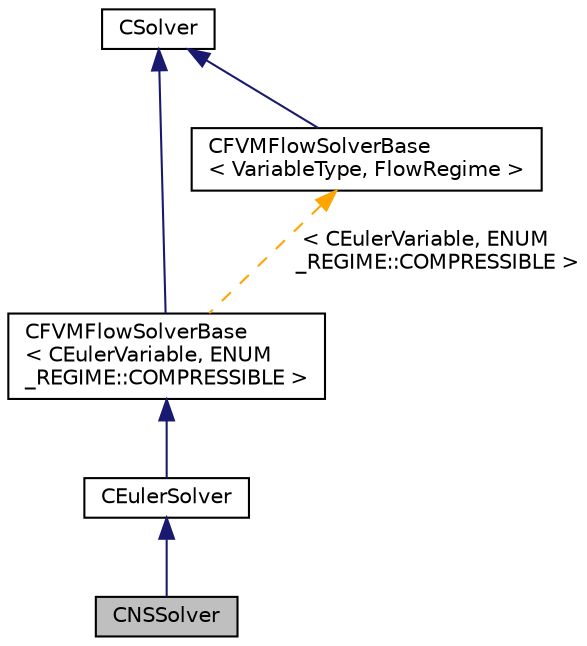 digraph "CNSSolver"
{
 // LATEX_PDF_SIZE
  edge [fontname="Helvetica",fontsize="10",labelfontname="Helvetica",labelfontsize="10"];
  node [fontname="Helvetica",fontsize="10",shape=record];
  Node1 [label="CNSSolver",height=0.2,width=0.4,color="black", fillcolor="grey75", style="filled", fontcolor="black",tooltip="Main class for defining the Navier-Stokes flow solver."];
  Node2 -> Node1 [dir="back",color="midnightblue",fontsize="10",style="solid",fontname="Helvetica"];
  Node2 [label="CEulerSolver",height=0.2,width=0.4,color="black", fillcolor="white", style="filled",URL="$classCEulerSolver.html",tooltip="Class for compressible inviscid flow problems, serves as base for Navier-Stokes/RANS."];
  Node3 -> Node2 [dir="back",color="midnightblue",fontsize="10",style="solid",fontname="Helvetica"];
  Node3 [label="CFVMFlowSolverBase\l\< CEulerVariable, ENUM\l_REGIME::COMPRESSIBLE \>",height=0.2,width=0.4,color="black", fillcolor="white", style="filled",URL="$classCFVMFlowSolverBase.html",tooltip=" "];
  Node4 -> Node3 [dir="back",color="midnightblue",fontsize="10",style="solid",fontname="Helvetica"];
  Node4 [label="CSolver",height=0.2,width=0.4,color="black", fillcolor="white", style="filled",URL="$classCSolver.html",tooltip=" "];
  Node5 -> Node3 [dir="back",color="orange",fontsize="10",style="dashed",label=" \< CEulerVariable, ENUM\l_REGIME::COMPRESSIBLE \>" ,fontname="Helvetica"];
  Node5 [label="CFVMFlowSolverBase\l\< VariableType, FlowRegime \>",height=0.2,width=0.4,color="black", fillcolor="white", style="filled",URL="$classCFVMFlowSolverBase.html",tooltip=" "];
  Node4 -> Node5 [dir="back",color="midnightblue",fontsize="10",style="solid",fontname="Helvetica"];
}
